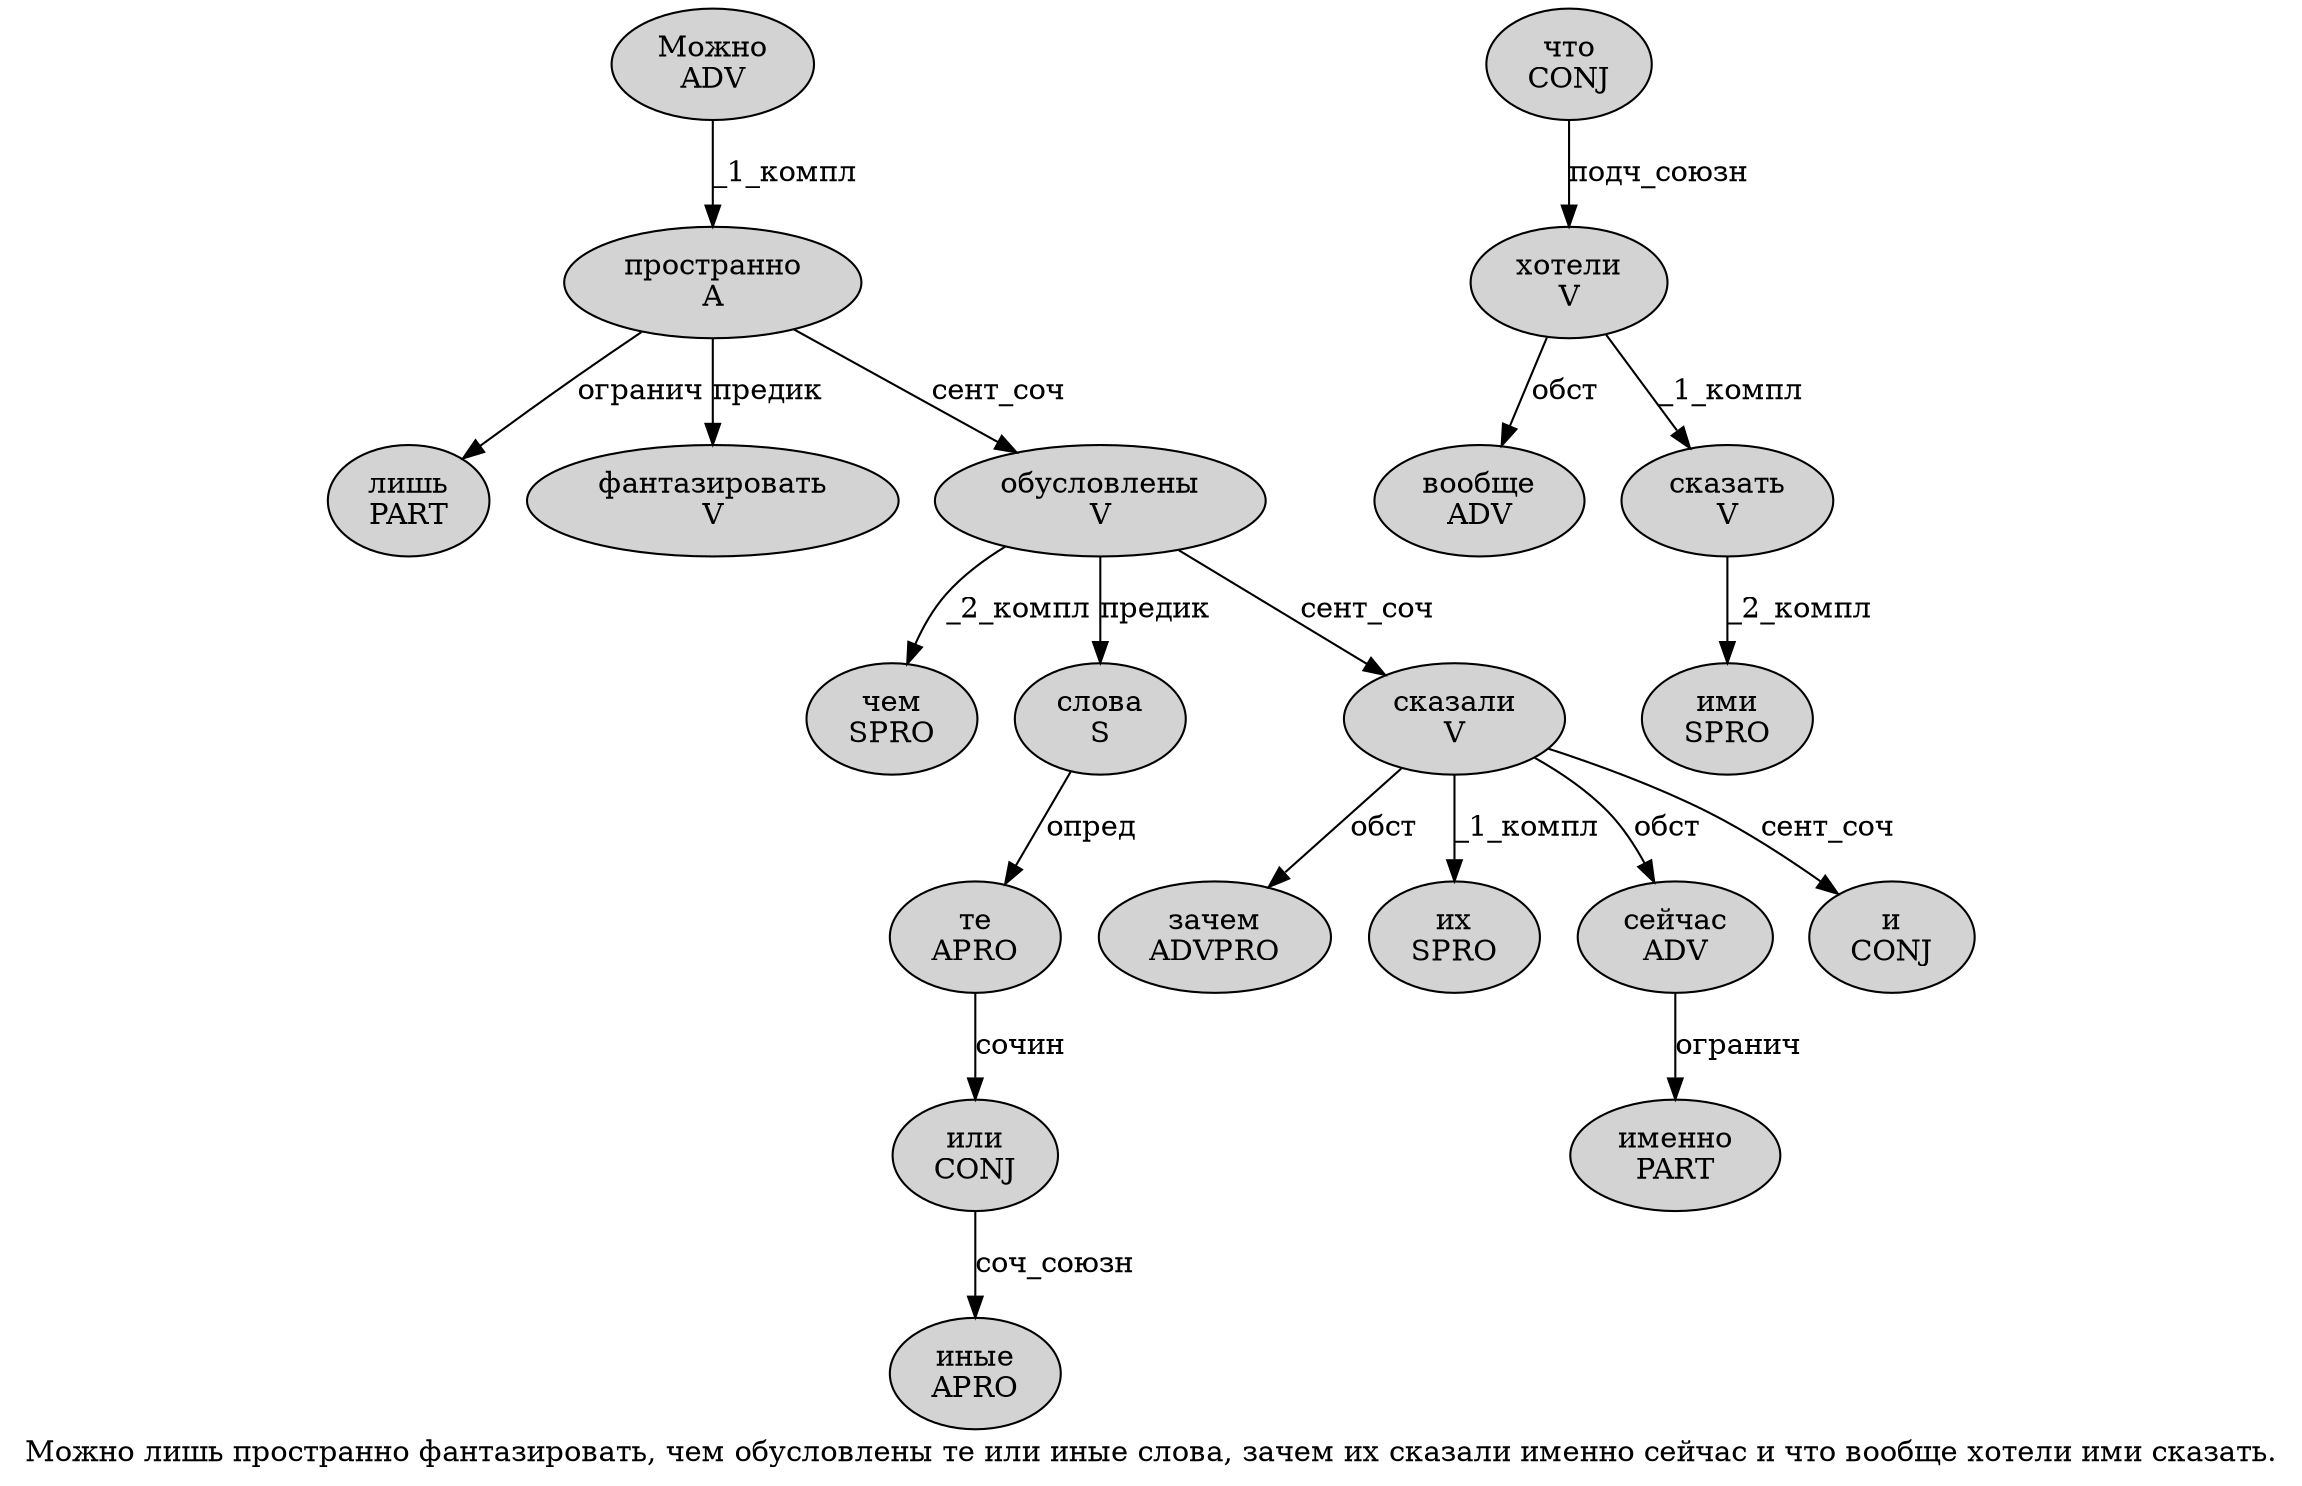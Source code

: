digraph SENTENCE_2513 {
	graph [label="Можно лишь пространно фантазировать, чем обусловлены те или иные слова, зачем их сказали именно сейчас и что вообще хотели ими сказать."]
	node [style=filled]
		0 [label="Можно
ADV" color="" fillcolor=lightgray penwidth=1 shape=ellipse]
		1 [label="лишь
PART" color="" fillcolor=lightgray penwidth=1 shape=ellipse]
		2 [label="пространно
A" color="" fillcolor=lightgray penwidth=1 shape=ellipse]
		3 [label="фантазировать
V" color="" fillcolor=lightgray penwidth=1 shape=ellipse]
		5 [label="чем
SPRO" color="" fillcolor=lightgray penwidth=1 shape=ellipse]
		6 [label="обусловлены
V" color="" fillcolor=lightgray penwidth=1 shape=ellipse]
		7 [label="те
APRO" color="" fillcolor=lightgray penwidth=1 shape=ellipse]
		8 [label="или
CONJ" color="" fillcolor=lightgray penwidth=1 shape=ellipse]
		9 [label="иные
APRO" color="" fillcolor=lightgray penwidth=1 shape=ellipse]
		10 [label="слова
S" color="" fillcolor=lightgray penwidth=1 shape=ellipse]
		12 [label="зачем
ADVPRO" color="" fillcolor=lightgray penwidth=1 shape=ellipse]
		13 [label="их
SPRO" color="" fillcolor=lightgray penwidth=1 shape=ellipse]
		14 [label="сказали
V" color="" fillcolor=lightgray penwidth=1 shape=ellipse]
		15 [label="именно
PART" color="" fillcolor=lightgray penwidth=1 shape=ellipse]
		16 [label="сейчас
ADV" color="" fillcolor=lightgray penwidth=1 shape=ellipse]
		17 [label="и
CONJ" color="" fillcolor=lightgray penwidth=1 shape=ellipse]
		18 [label="что
CONJ" color="" fillcolor=lightgray penwidth=1 shape=ellipse]
		19 [label="вообще
ADV" color="" fillcolor=lightgray penwidth=1 shape=ellipse]
		20 [label="хотели
V" color="" fillcolor=lightgray penwidth=1 shape=ellipse]
		21 [label="ими
SPRO" color="" fillcolor=lightgray penwidth=1 shape=ellipse]
		22 [label="сказать
V" color="" fillcolor=lightgray penwidth=1 shape=ellipse]
			22 -> 21 [label="_2_компл"]
			18 -> 20 [label="подч_союзн"]
			0 -> 2 [label="_1_компл"]
			2 -> 1 [label="огранич"]
			2 -> 3 [label="предик"]
			2 -> 6 [label="сент_соч"]
			7 -> 8 [label="сочин"]
			14 -> 12 [label="обст"]
			14 -> 13 [label="_1_компл"]
			14 -> 16 [label="обст"]
			14 -> 17 [label="сент_соч"]
			6 -> 5 [label="_2_компл"]
			6 -> 10 [label="предик"]
			6 -> 14 [label="сент_соч"]
			10 -> 7 [label="опред"]
			8 -> 9 [label="соч_союзн"]
			20 -> 19 [label="обст"]
			20 -> 22 [label="_1_компл"]
			16 -> 15 [label="огранич"]
}